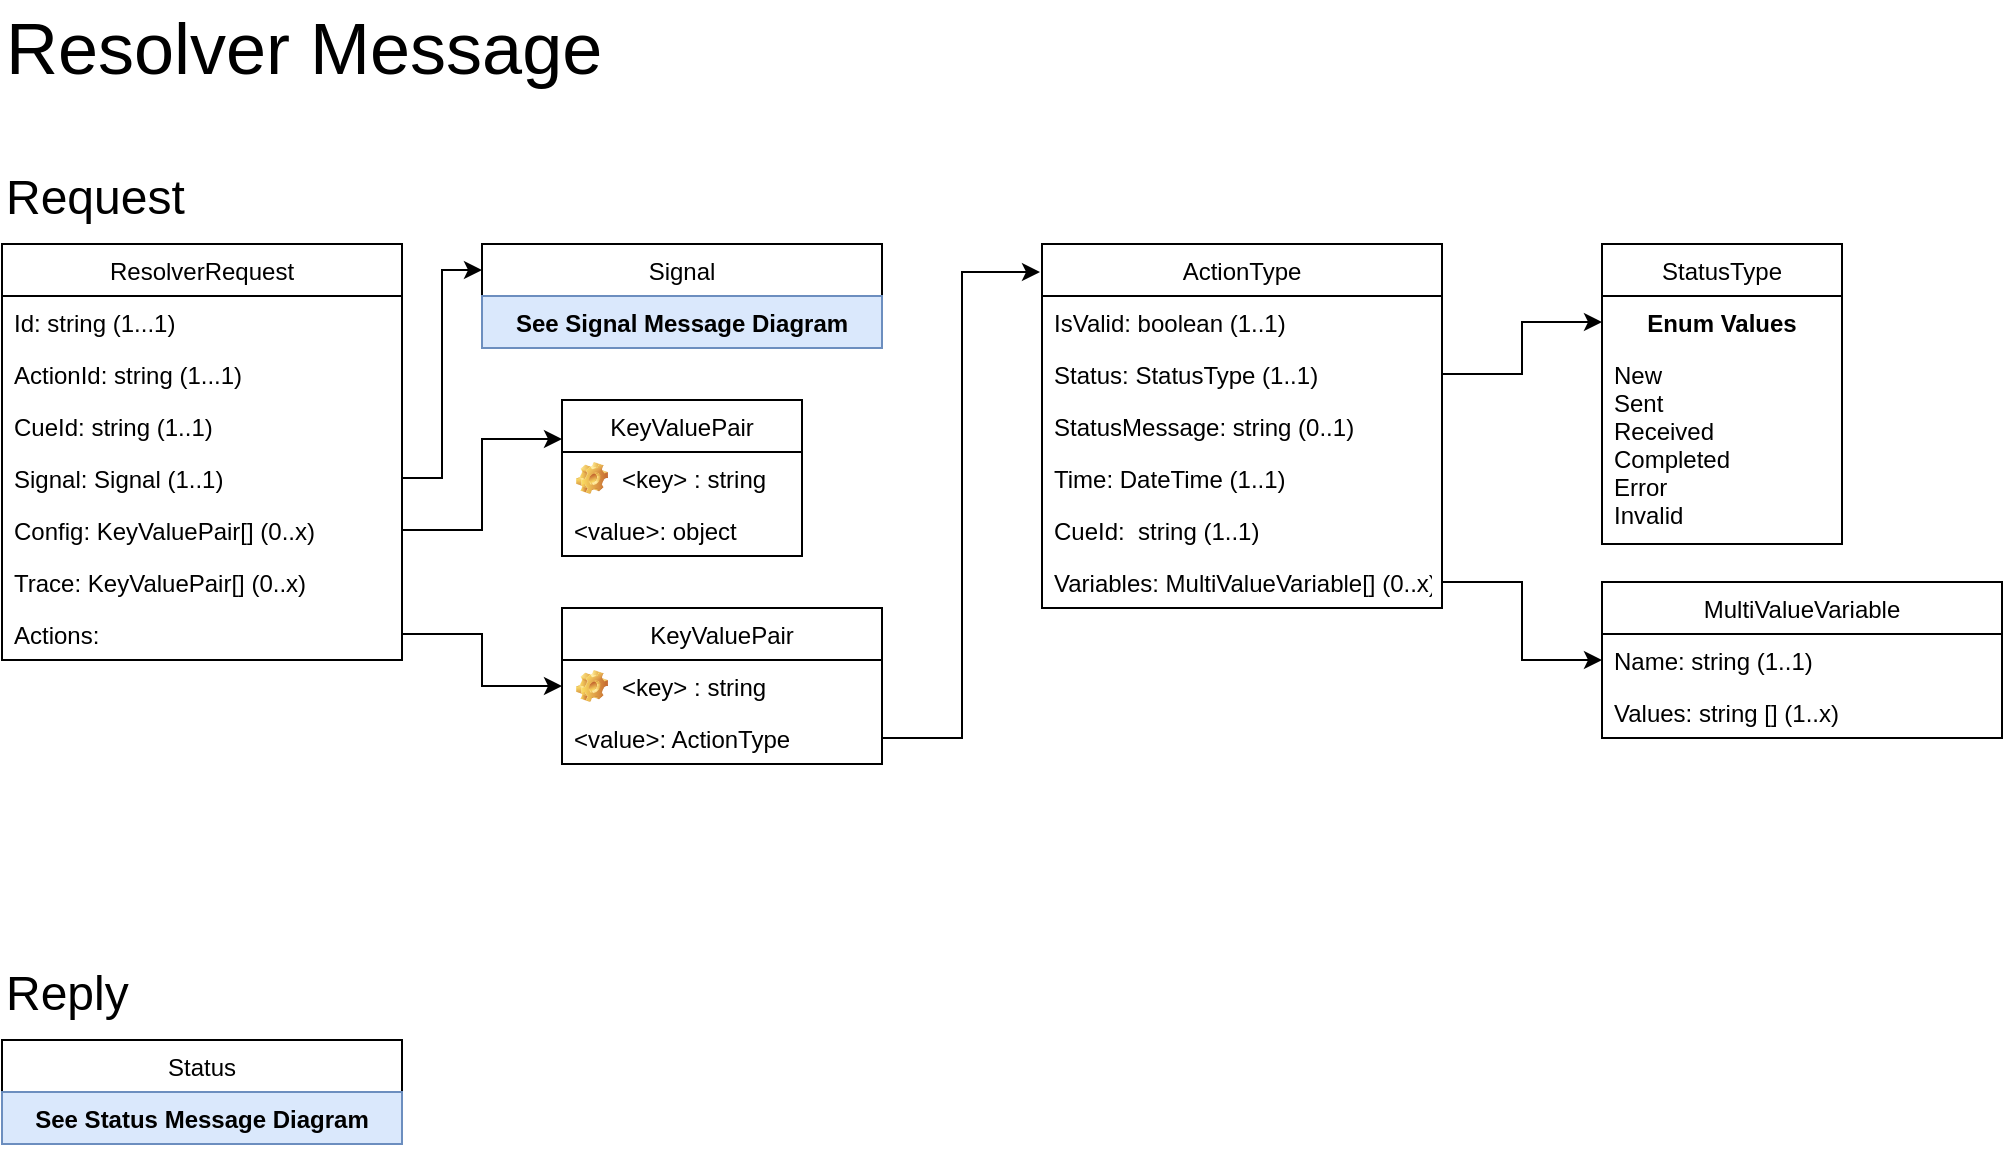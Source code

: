 <mxfile version="13.7.3" type="device"><diagram id="CwCPBcXZOWI9J1zfgDHO" name="Page-1"><mxGraphModel dx="1042" dy="678" grid="1" gridSize="10" guides="1" tooltips="1" connect="1" arrows="1" fold="1" page="1" pageScale="1" pageWidth="1100" pageHeight="850" math="0" shadow="0"><root><mxCell id="0"/><mxCell id="1" parent="0"/><mxCell id="KmfvtNIkWaQ_sEXPeE87-1" value="ResolverRequest" style="swimlane;fontStyle=0;childLayout=stackLayout;horizontal=1;startSize=26;fillColor=none;horizontalStack=0;resizeParent=1;resizeParentMax=0;resizeLast=0;collapsible=1;marginBottom=0;" parent="1" vertex="1"><mxGeometry x="40" y="162" width="200" height="208" as="geometry"/></mxCell><mxCell id="KmfvtNIkWaQ_sEXPeE87-2" value="Id: string (1...1)" style="text;strokeColor=none;fillColor=none;align=left;verticalAlign=top;spacingLeft=4;spacingRight=4;overflow=hidden;rotatable=0;points=[[0,0.5],[1,0.5]];portConstraint=eastwest;" parent="KmfvtNIkWaQ_sEXPeE87-1" vertex="1"><mxGeometry y="26" width="200" height="26" as="geometry"/></mxCell><mxCell id="KmfvtNIkWaQ_sEXPeE87-3" value="ActionId: string (1...1)" style="text;strokeColor=none;fillColor=none;align=left;verticalAlign=top;spacingLeft=4;spacingRight=4;overflow=hidden;rotatable=0;points=[[0,0.5],[1,0.5]];portConstraint=eastwest;" parent="KmfvtNIkWaQ_sEXPeE87-1" vertex="1"><mxGeometry y="52" width="200" height="26" as="geometry"/></mxCell><mxCell id="KmfvtNIkWaQ_sEXPeE87-7" value="CueId: string (1..1)" style="text;strokeColor=none;fillColor=none;align=left;verticalAlign=top;spacingLeft=4;spacingRight=4;overflow=hidden;rotatable=0;points=[[0,0.5],[1,0.5]];portConstraint=eastwest;" parent="KmfvtNIkWaQ_sEXPeE87-1" vertex="1"><mxGeometry y="78" width="200" height="26" as="geometry"/></mxCell><mxCell id="oblqXNh-2rLYIUmbcNy_-2" value="Signal: Signal (1..1)" style="text;strokeColor=none;fillColor=none;align=left;verticalAlign=top;spacingLeft=4;spacingRight=4;overflow=hidden;rotatable=0;points=[[0,0.5],[1,0.5]];portConstraint=eastwest;" parent="KmfvtNIkWaQ_sEXPeE87-1" vertex="1"><mxGeometry y="104" width="200" height="26" as="geometry"/></mxCell><mxCell id="5pbbXjXSg07QnBIjyVvJ-1" value="Config: KeyValuePair[] (0..x)" style="text;strokeColor=none;fillColor=none;align=left;verticalAlign=top;spacingLeft=4;spacingRight=4;overflow=hidden;rotatable=0;points=[[0,0.5],[1,0.5]];portConstraint=eastwest;" parent="KmfvtNIkWaQ_sEXPeE87-1" vertex="1"><mxGeometry y="130" width="200" height="26" as="geometry"/></mxCell><mxCell id="5pbbXjXSg07QnBIjyVvJ-2" value="Trace: KeyValuePair[] (0..x)" style="text;strokeColor=none;fillColor=none;align=left;verticalAlign=top;spacingLeft=4;spacingRight=4;overflow=hidden;rotatable=0;points=[[0,0.5],[1,0.5]];portConstraint=eastwest;" parent="KmfvtNIkWaQ_sEXPeE87-1" vertex="1"><mxGeometry y="156" width="200" height="26" as="geometry"/></mxCell><mxCell id="oblqXNh-2rLYIUmbcNy_-1" value="Actions: " style="text;strokeColor=none;fillColor=none;align=left;verticalAlign=top;spacingLeft=4;spacingRight=4;overflow=hidden;rotatable=0;points=[[0,0.5],[1,0.5]];portConstraint=eastwest;" parent="KmfvtNIkWaQ_sEXPeE87-1" vertex="1"><mxGeometry y="182" width="200" height="26" as="geometry"/></mxCell><mxCell id="Yg6pK1T9AQLUbVwk1xyi-1" value="&lt;font style=&quot;font-size: 24px&quot;&gt;Request&lt;/font&gt;" style="text;html=1;resizable=0;points=[];autosize=1;align=left;verticalAlign=top;spacingTop=-4;" parent="1" vertex="1"><mxGeometry x="40" y="122" width="100" height="20" as="geometry"/></mxCell><mxCell id="Yg6pK1T9AQLUbVwk1xyi-2" value="&lt;span style=&quot;font-size: 36px&quot;&gt;Resolver Message&lt;/span&gt;" style="text;html=1;resizable=0;points=[];autosize=1;align=left;verticalAlign=top;spacingTop=-4;" parent="1" vertex="1"><mxGeometry x="40" y="40" width="310" height="20" as="geometry"/></mxCell><mxCell id="Yg6pK1T9AQLUbVwk1xyi-10" value="&lt;font style=&quot;font-size: 24px&quot;&gt;Reply&lt;/font&gt;" style="text;html=1;resizable=0;points=[];autosize=1;align=left;verticalAlign=top;spacingTop=-4;" parent="1" vertex="1"><mxGeometry x="40" y="520" width="80" height="20" as="geometry"/></mxCell><mxCell id="oblqXNh-2rLYIUmbcNy_-4" value="Status" style="swimlane;fontStyle=0;childLayout=stackLayout;horizontal=1;startSize=26;fillColor=none;horizontalStack=0;resizeParent=1;resizeParentMax=0;resizeLast=0;collapsible=1;marginBottom=0;" parent="1" vertex="1"><mxGeometry x="40" y="560" width="200" height="52" as="geometry"/></mxCell><mxCell id="oblqXNh-2rLYIUmbcNy_-5" value="See Status Message Diagram" style="text;strokeColor=#6c8ebf;fillColor=#dae8fc;align=center;verticalAlign=top;spacingLeft=4;spacingRight=4;overflow=hidden;rotatable=0;points=[[0,0.5],[1,0.5]];portConstraint=eastwest;fontStyle=1;" parent="oblqXNh-2rLYIUmbcNy_-4" vertex="1"><mxGeometry y="26" width="200" height="26" as="geometry"/></mxCell><mxCell id="oblqXNh-2rLYIUmbcNy_-15" style="edgeStyle=orthogonalEdgeStyle;rounded=0;orthogonalLoop=1;jettySize=auto;html=1;exitX=1;exitY=0.5;exitDx=0;exitDy=0;entryX=0;entryY=0.5;entryDx=0;entryDy=0;" parent="1" source="S3AsXl8oEXzv2uJ6KpzK-29" target="S3AsXl8oEXzv2uJ6KpzK-37" edge="1"><mxGeometry relative="1" as="geometry"/></mxCell><mxCell id="oblqXNh-2rLYIUmbcNy_-16" style="edgeStyle=orthogonalEdgeStyle;rounded=0;orthogonalLoop=1;jettySize=auto;html=1;exitX=1;exitY=0.5;exitDx=0;exitDy=0;entryX=0;entryY=0.5;entryDx=0;entryDy=0;" parent="1" source="S3AsXl8oEXzv2uJ6KpzK-25" target="S3AsXl8oEXzv2uJ6KpzK-16" edge="1"><mxGeometry relative="1" as="geometry"/></mxCell><mxCell id="S3AsXl8oEXzv2uJ6KpzK-7" value="Signal" style="swimlane;fontStyle=0;childLayout=stackLayout;horizontal=1;startSize=26;fillColor=none;horizontalStack=0;resizeParent=1;resizeParentMax=0;resizeLast=0;collapsible=1;marginBottom=0;" parent="1" vertex="1"><mxGeometry x="280" y="162" width="200" height="52" as="geometry"/></mxCell><mxCell id="S3AsXl8oEXzv2uJ6KpzK-8" value="See Signal Message Diagram" style="text;strokeColor=#6c8ebf;fillColor=#dae8fc;align=center;verticalAlign=top;spacingLeft=4;spacingRight=4;overflow=hidden;rotatable=0;points=[[0,0.5],[1,0.5]];portConstraint=eastwest;fontStyle=1;" parent="S3AsXl8oEXzv2uJ6KpzK-7" vertex="1"><mxGeometry y="26" width="200" height="26" as="geometry"/></mxCell><mxCell id="2D01cdO5vFm_eVIf3lG3-2" style="edgeStyle=orthogonalEdgeStyle;rounded=0;orthogonalLoop=1;jettySize=auto;html=1;exitX=1;exitY=0.5;exitDx=0;exitDy=0;entryX=0;entryY=0.25;entryDx=0;entryDy=0;" parent="1" source="5pbbXjXSg07QnBIjyVvJ-1" target="UtzcR_tTg8Ej9OjdFDzc-1" edge="1"><mxGeometry relative="1" as="geometry"/></mxCell><mxCell id="UtzcR_tTg8Ej9OjdFDzc-1" value="KeyValuePair" style="swimlane;fontStyle=0;childLayout=stackLayout;horizontal=1;startSize=26;fillColor=none;horizontalStack=0;resizeParent=1;resizeParentMax=0;resizeLast=0;collapsible=1;marginBottom=0;" parent="1" vertex="1"><mxGeometry x="320" y="240" width="120" height="78" as="geometry"/></mxCell><mxCell id="UtzcR_tTg8Ej9OjdFDzc-2" value="&lt;key&gt; : string" style="label;fontStyle=0;strokeColor=none;fillColor=none;align=left;verticalAlign=top;overflow=hidden;spacingLeft=28;spacingRight=4;rotatable=0;points=[[0,0.5],[1,0.5]];portConstraint=eastwest;imageWidth=16;imageHeight=16;image=img/clipart/Gear_128x128.png;" parent="UtzcR_tTg8Ej9OjdFDzc-1" vertex="1"><mxGeometry y="26" width="120" height="26" as="geometry"/></mxCell><mxCell id="UtzcR_tTg8Ej9OjdFDzc-3" value="&lt;value&gt;: object" style="text;strokeColor=none;fillColor=none;align=left;verticalAlign=top;spacingLeft=4;spacingRight=4;overflow=hidden;rotatable=0;points=[[0,0.5],[1,0.5]];portConstraint=eastwest;" parent="UtzcR_tTg8Ej9OjdFDzc-1" vertex="1"><mxGeometry y="52" width="120" height="26" as="geometry"/></mxCell><mxCell id="S3AsXl8oEXzv2uJ6KpzK-19" value="KeyValuePair" style="swimlane;fontStyle=0;childLayout=stackLayout;horizontal=1;startSize=26;fillColor=none;horizontalStack=0;resizeParent=1;resizeParentMax=0;resizeLast=0;collapsible=1;marginBottom=0;" parent="1" vertex="1"><mxGeometry x="320" y="344" width="160" height="78" as="geometry"/></mxCell><mxCell id="S3AsXl8oEXzv2uJ6KpzK-20" value="&lt;key&gt; : string" style="label;fontStyle=0;strokeColor=none;fillColor=none;align=left;verticalAlign=top;overflow=hidden;spacingLeft=28;spacingRight=4;rotatable=0;points=[[0,0.5],[1,0.5]];portConstraint=eastwest;imageWidth=16;imageHeight=16;image=img/clipart/Gear_128x128.png;" parent="S3AsXl8oEXzv2uJ6KpzK-19" vertex="1"><mxGeometry y="26" width="160" height="26" as="geometry"/></mxCell><mxCell id="S3AsXl8oEXzv2uJ6KpzK-21" value="&lt;value&gt;: ActionType" style="text;strokeColor=none;fillColor=none;align=left;verticalAlign=top;spacingLeft=4;spacingRight=4;overflow=hidden;rotatable=0;points=[[0,0.5],[1,0.5]];portConstraint=eastwest;" parent="S3AsXl8oEXzv2uJ6KpzK-19" vertex="1"><mxGeometry y="52" width="160" height="26" as="geometry"/></mxCell><mxCell id="2D01cdO5vFm_eVIf3lG3-7" style="edgeStyle=orthogonalEdgeStyle;rounded=0;orthogonalLoop=1;jettySize=auto;html=1;exitX=1;exitY=0.5;exitDx=0;exitDy=0;" parent="1" source="oblqXNh-2rLYIUmbcNy_-1" target="S3AsXl8oEXzv2uJ6KpzK-19" edge="1"><mxGeometry relative="1" as="geometry"/></mxCell><mxCell id="2D01cdO5vFm_eVIf3lG3-8" style="edgeStyle=orthogonalEdgeStyle;rounded=0;orthogonalLoop=1;jettySize=auto;html=1;exitX=1;exitY=0.5;exitDx=0;exitDy=0;entryX=0;entryY=0.25;entryDx=0;entryDy=0;" parent="1" source="oblqXNh-2rLYIUmbcNy_-2" target="S3AsXl8oEXzv2uJ6KpzK-7" edge="1"><mxGeometry relative="1" as="geometry"/></mxCell><mxCell id="S3AsXl8oEXzv2uJ6KpzK-23" value="ActionType" style="swimlane;fontStyle=0;childLayout=stackLayout;horizontal=1;startSize=26;fillColor=none;horizontalStack=0;resizeParent=1;resizeParentMax=0;resizeLast=0;collapsible=1;marginBottom=0;" parent="1" vertex="1"><mxGeometry x="560" y="162" width="200" height="182" as="geometry"/></mxCell><mxCell id="S3AsXl8oEXzv2uJ6KpzK-24" value="IsValid: boolean (1..1)" style="text;strokeColor=none;fillColor=none;align=left;verticalAlign=top;spacingLeft=4;spacingRight=4;overflow=hidden;rotatable=0;points=[[0,0.5],[1,0.5]];portConstraint=eastwest;" parent="S3AsXl8oEXzv2uJ6KpzK-23" vertex="1"><mxGeometry y="26" width="200" height="26" as="geometry"/></mxCell><mxCell id="S3AsXl8oEXzv2uJ6KpzK-25" value="Status: StatusType (1..1)&#10;" style="text;strokeColor=none;fillColor=none;align=left;verticalAlign=top;spacingLeft=4;spacingRight=4;overflow=hidden;rotatable=0;points=[[0,0.5],[1,0.5]];portConstraint=eastwest;" parent="S3AsXl8oEXzv2uJ6KpzK-23" vertex="1"><mxGeometry y="52" width="200" height="26" as="geometry"/></mxCell><mxCell id="S3AsXl8oEXzv2uJ6KpzK-26" value="StatusMessage: string (0..1)" style="text;strokeColor=none;fillColor=none;align=left;verticalAlign=top;spacingLeft=4;spacingRight=4;overflow=hidden;rotatable=0;points=[[0,0.5],[1,0.5]];portConstraint=eastwest;" parent="S3AsXl8oEXzv2uJ6KpzK-23" vertex="1"><mxGeometry y="78" width="200" height="26" as="geometry"/></mxCell><mxCell id="S3AsXl8oEXzv2uJ6KpzK-27" value="Time: DateTime (1..1)" style="text;strokeColor=none;fillColor=none;align=left;verticalAlign=top;spacingLeft=4;spacingRight=4;overflow=hidden;rotatable=0;points=[[0,0.5],[1,0.5]];portConstraint=eastwest;" parent="S3AsXl8oEXzv2uJ6KpzK-23" vertex="1"><mxGeometry y="104" width="200" height="26" as="geometry"/></mxCell><mxCell id="S3AsXl8oEXzv2uJ6KpzK-28" value="CueId:  string (1..1)" style="text;strokeColor=none;fillColor=none;align=left;verticalAlign=top;spacingLeft=4;spacingRight=4;overflow=hidden;rotatable=0;points=[[0,0.5],[1,0.5]];portConstraint=eastwest;" parent="S3AsXl8oEXzv2uJ6KpzK-23" vertex="1"><mxGeometry y="130" width="200" height="26" as="geometry"/></mxCell><mxCell id="S3AsXl8oEXzv2uJ6KpzK-29" value="Variables: MultiValueVariable[] (0..x)" style="text;strokeColor=none;fillColor=none;align=left;verticalAlign=top;spacingLeft=4;spacingRight=4;overflow=hidden;rotatable=0;points=[[0,0.5],[1,0.5]];portConstraint=eastwest;" parent="S3AsXl8oEXzv2uJ6KpzK-23" vertex="1"><mxGeometry y="156" width="200" height="26" as="geometry"/></mxCell><mxCell id="S3AsXl8oEXzv2uJ6KpzK-15" value="StatusType" style="swimlane;fontStyle=0;childLayout=stackLayout;horizontal=1;startSize=26;fillColor=none;horizontalStack=0;resizeParent=1;resizeParentMax=0;resizeLast=0;collapsible=1;marginBottom=0;" parent="1" vertex="1"><mxGeometry x="840" y="162" width="120" height="150" as="geometry"/></mxCell><mxCell id="S3AsXl8oEXzv2uJ6KpzK-16" value="Enum Values" style="text;align=center;fontStyle=1;verticalAlign=middle;spacingLeft=3;spacingRight=3;strokeColor=none;rotatable=0;points=[[0,0.5],[1,0.5]];portConstraint=eastwest;" parent="S3AsXl8oEXzv2uJ6KpzK-15" vertex="1"><mxGeometry y="26" width="120" height="26" as="geometry"/></mxCell><mxCell id="S3AsXl8oEXzv2uJ6KpzK-17" value="New&#10;Sent&#10;Received&#10;Completed&#10;Error&#10;Invalid&#10;" style="text;strokeColor=none;fillColor=none;align=left;verticalAlign=top;spacingLeft=4;spacingRight=4;overflow=hidden;rotatable=0;points=[[0,0.5],[1,0.5]];portConstraint=eastwest;" parent="S3AsXl8oEXzv2uJ6KpzK-15" vertex="1"><mxGeometry y="52" width="120" height="98" as="geometry"/></mxCell><mxCell id="S3AsXl8oEXzv2uJ6KpzK-36" value="MultiValueVariable" style="swimlane;fontStyle=0;childLayout=stackLayout;horizontal=1;startSize=26;fillColor=none;horizontalStack=0;resizeParent=1;resizeParentMax=0;resizeLast=0;collapsible=1;marginBottom=0;" parent="1" vertex="1"><mxGeometry x="840" y="331" width="200" height="78" as="geometry"/></mxCell><mxCell id="S3AsXl8oEXzv2uJ6KpzK-37" value="Name: string (1..1)" style="text;strokeColor=none;fillColor=none;align=left;verticalAlign=top;spacingLeft=4;spacingRight=4;overflow=hidden;rotatable=0;points=[[0,0.5],[1,0.5]];portConstraint=eastwest;" parent="S3AsXl8oEXzv2uJ6KpzK-36" vertex="1"><mxGeometry y="26" width="200" height="26" as="geometry"/></mxCell><mxCell id="S3AsXl8oEXzv2uJ6KpzK-38" value="Values: string [] (1..x)" style="text;strokeColor=none;fillColor=none;align=left;verticalAlign=top;spacingLeft=4;spacingRight=4;overflow=hidden;rotatable=0;points=[[0,0.5],[1,0.5]];portConstraint=eastwest;" parent="S3AsXl8oEXzv2uJ6KpzK-36" vertex="1"><mxGeometry y="52" width="200" height="26" as="geometry"/></mxCell><mxCell id="2D01cdO5vFm_eVIf3lG3-9" style="edgeStyle=orthogonalEdgeStyle;rounded=0;orthogonalLoop=1;jettySize=auto;html=1;exitX=1;exitY=0.5;exitDx=0;exitDy=0;entryX=-0.005;entryY=0.077;entryDx=0;entryDy=0;entryPerimeter=0;" parent="1" source="S3AsXl8oEXzv2uJ6KpzK-21" target="S3AsXl8oEXzv2uJ6KpzK-23" edge="1"><mxGeometry relative="1" as="geometry"/></mxCell></root></mxGraphModel></diagram></mxfile>